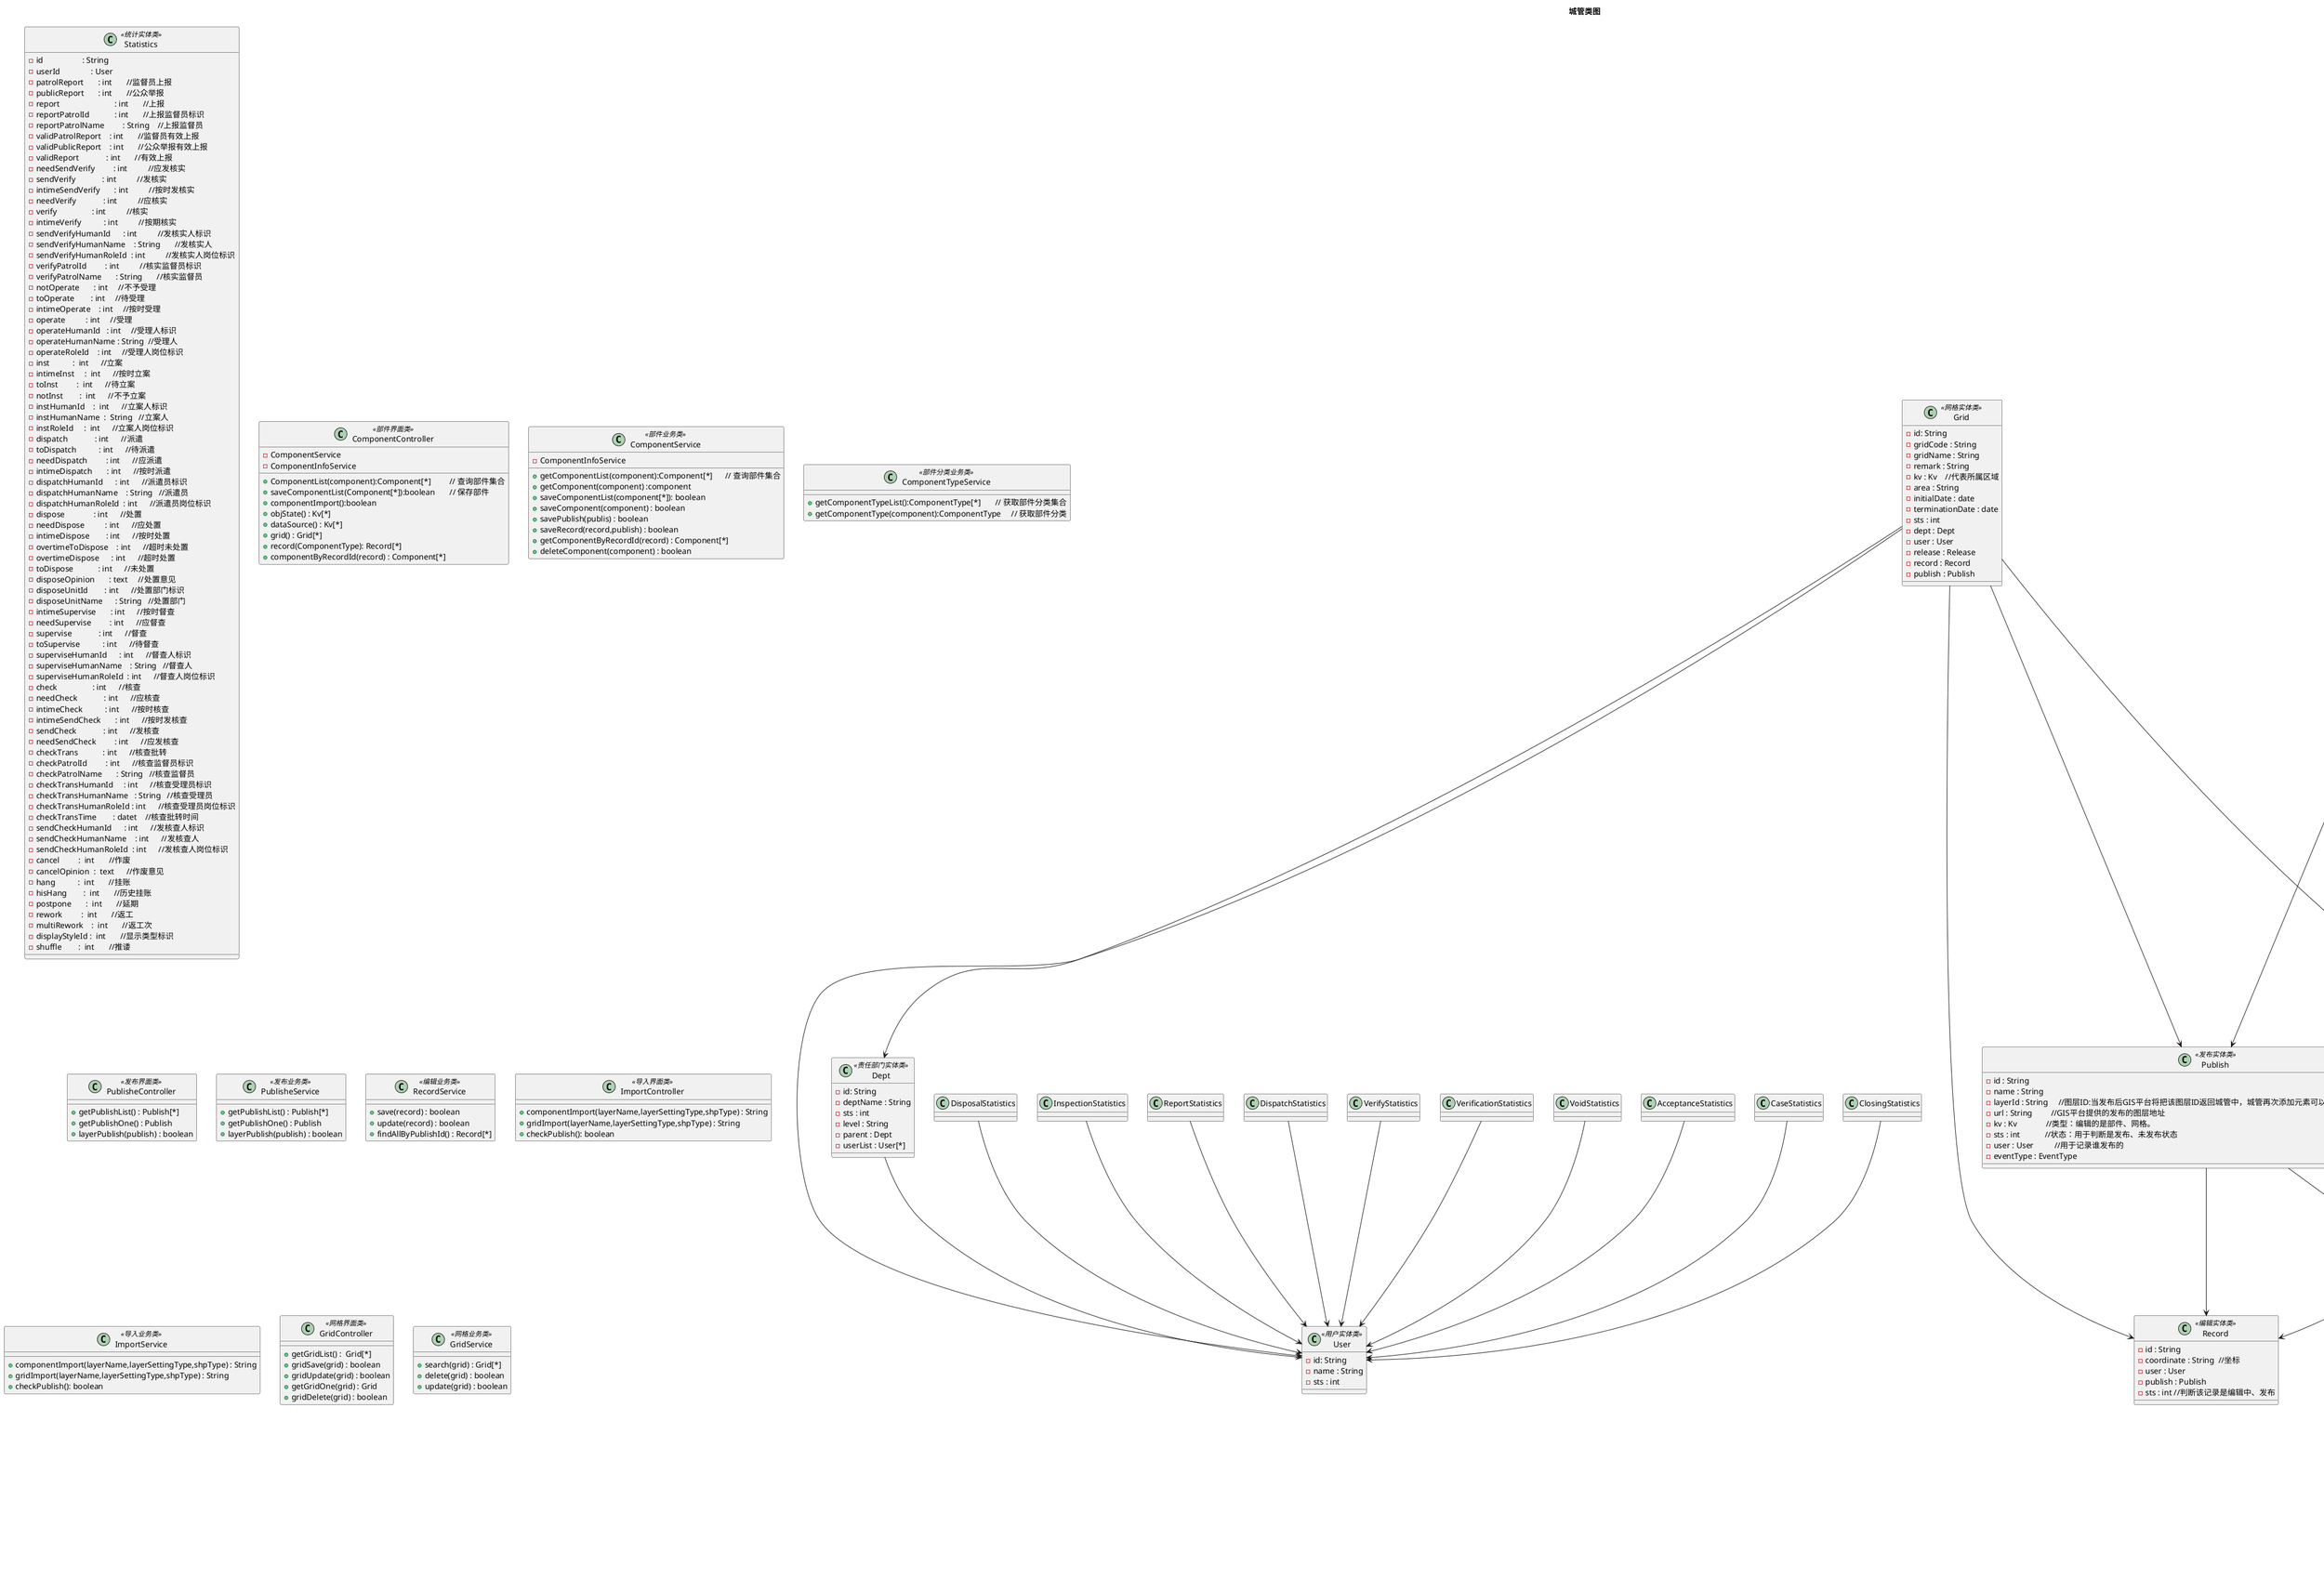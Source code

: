 @startuml
title 城管类图
class User <<用户实体类>>{
    -id: String
    -name : String
    -sts : int
}

class Dept<<责任部门实体类>>{
    -id: String
    -deptName : String
    -sts : int
    -level : String
    -parent : Dept
    -userList : User[*]
}

class Grid<<网格实体类>>{
    -id: String
    -gridCode : String
    -gridName : String
    -remark : String
    -kv : Kv    //代表所属区域
    -area : String
    -initialDate : date
    -terminationDate : date
    -sts : int
    -dept : Dept
    -user : User
    -release : Release
    -record : Record
    -publish : Publish
}

class Component<<部件实体类>>{
    -id: String
    -eventType : EventType
    -componentInfo : ComponentInfo
    -sts : int  // 用于记录该部件删除
    -publish : Publish
    -record : Record
}


class ComponentInfo<<部件信息实体类>>{
    -id : String
    -objId : String
    -objName : String
    -mainDeptCode : String
    -mainDept : String
    -ownershipDeptCode : String
    -ownershipDeptName : String
    -maintenanceDeptCode : String
    -maintenanceDeptName  : String
    -bgid : Grid
    -objState : Kv
    -initialDate : date
    -changeDate : date
    -dataSource : Kv
    -note : String
}

class Publish<<发布实体类>>{
    -id : String
    -name : String
    -layerId : String     //图层ID:当发布后GIS平台将把该图层ID返回城管中，城管再次添加元素可以找到对应GIS平台的哪个图层
    -url : String         //GIS平台提供的发布的图层地址
    -kv : Kv              //类型：编辑的是部件、网格。
    -sts : int            //状态：用于判断是发布、未发布状态
    -user : User          //用于记录谁发布的
    -eventType : EventType
}
class Record<<编辑实体类>>{
    -id : String
    -coordinate : String  //坐标
    -user : User
    -publish : Publish
    -sts : int //判断该记录是编辑中、发布
}

class Kv<<Kv实体类>>{
    -id : String
    -tableName : String
    -fieldName : String
    -value : String
    -sts : int
}

class Event<<案件实体类>>{
    -id : String
    -eventCode : String
    -eventTypeId : EventType     //分类id
    -represent : String
    -gridId : Grid
    -location : String
    -User : User
    -phone : String
    -eventSource : Kv
    -x : double
    -y : double
    -taskId : String
    -timeLimit : DeptTimeLimit
    -sts       : int             // 事件状态     派遣/挂起等等
    -recTypeId : Kv       //案件类型    日常  、转向普查、其他
    -region : Kv    //区域    一类区域  二类区域  三类区域
    -eventSate : Kv  // 案件状态
    -eventCondition : EventCondition
}

class EventType<<分类实体类>>{
    -id   : String
    -type : int
    -code : String
    -name : String
    -level : int 
    -parentId : String
}

class EventFile<<事件附件实体类>>{
    -id : String
    -fileName : String
    -eventId : Event
    -fileType ：int
}
class EventCondition<<立案条件实体类>>{
    -id : String
    -conditionValue : String
    -eventTypeId : EventType
}

class DeptTimeLimit<<专业部门时限实体类>>{
    -id : String
    -eventTypeId : EventType
    -level : Kv
    -timeLimit : int     //时限
}

class ProcessTimeLimit<<流程时限实体类>>{
    -id : String
    -taskName : String
    -level : Kv
    -timeLimit : int     //时限
}

class EventPhase<<流转记录实体类>>{
    -id : String
    -eventId : Event
    -userId : User
    -taskId : String             //流程图实例id  (步骤)
    -taskName : String           //流程名
    -opinions : String           //处理意见
    -eventFileId : EventFile     //附件
    -starTime : date
    -endTime  : date
    -deptTimeLimit  :  DeptTimeLimit
    -processTimeLimit  :  ProcessTimeLimit
}

class EventTime<<案件时间记录实体类>>{
    -id : String
    -eventId : Event
    -creatTime : Date           //上报时间
    -operateTime : Date         //受理时间
    -instTime : Date            //立案时间
    -dispatchTime : Date        //派遣时间
    -archiveTime : Date         //结案时间
    -cancelTime : Date          //作废时间
    -sendVerifyTime : Date      //发核实时间
    -sendCheckTime : Date       //发核查时间
    -verifyTime  : Date         //核实时间
    -checkTime : Date           //核查时间
    -disposeBeginTime : Date    //处置开始时间
    -disposeDeadline : Date     //处置截至时间
    -disposeEndTime : Date      //处置结束时间
    -superviseTime : Date       //督查时间
}

class Statistics<<统计实体类>>{
    -id                   : String
    -userId               : User
    -patrolReport	      : int       //监督员上报
    -publicReport	      : int       //公众举报
    -report			      : int       //上报
    -reportPatrolId	      : int       //上报监督员标识
    -reportPatrolName	  : String    //上报监督员
    -validPatrolReport    : int       //监督员有效上报
    -validPublicReport    : int       //公众举报有效上报
    -validReport		  : int       //有效上报
    -needSendVerify         : int          //应发核实               
    -sendVerify             : int          //发核实
    -intimeSendVerify       : int          //按时发核实
    -needVerify             : int          //应核实
    -verify                 : int          //核实
    -intimeVerify           : int          //按期核实
    -sendVerifyHumanId      : int          //发核实人标识
    -sendVerifyHumanName    : String       //发核实人
    -sendVerifyHumanRoleId  : int          //发核实人岗位标识
    -verifyPatrolId         : int          //核实监督员标识
    -verifyPatrolName       : String       //核实监督员
    -notOperate       : int     //不予受理
    -toOperate        : int     //待受理
    -intimeOperate    : int     //按时受理
    -operate          : int     //受理
    -operateHumanId   : int     //受理人标识
    -operateHumanName : String  //受理人
    -operateRoleId    : int     //受理人岗位标识
    -inst           :  int      //立案
    -intimeInst     :  int      //按时立案
    -toInst         :  int      //待立案
    -notInst        :  int      //不予立案
    -instHumanId    :  int      //立案人标识
    -instHumanName  :  String   //立案人
    -instRoleId     :  int      //立案人岗位标识
    -dispatch             : int      //派遣         
    -toDispatch           : int      //待派遣       
    -needDispatch         : int      //应派遣       
    -intimeDispatch       : int      //按时派遣     
    -dispatchHumanId      : int      //派遣员标识     
    -dispatchHumanName    : String   //派遣员         
    -dispatchHumanRoleId  : int      //派遣员岗位标识 
    -dispose              : int      //处置         
    -needDispose          : int      //应处置       
    -intimeDispose        : int      //按时处置     
    -overtimeToDispose    : int      //超时未处置   
    -overtimeDispose      : int      //超时处置     
    -toDispose            : int      //未处置       
    -disposeOpinion       : text     //处置意见       
    -disposeUnitId        : int      //处置部门标识   
    -disposeUnitName      : String   //处置部门   
    -intimeSupervise       : int      //按时督查   	
    -needSupervise         : int      //应督查   		
    -supervise             : int      //督查    		
    -toSupervise           : int      //待督查   		
    -superviseHumanId      : int      //督查人标识   	
    -superviseHumanName    : String   //督查人    		
    -superviseHumanRoleId  : int      //督查人岗位标识
    -check                 : int      //核查            
    -needCheck             : int      //应核查          
    -intimeCheck           : int      //按时核查        
    -intimeSendCheck       : int      //按时发核查      
    -sendCheck             : int      //发核查          
    -needSendCheck         : int      //应发核查        
    -checkTrans            : int      //核查批转        
    -checkPatrolId         : int      //核查监督员标识    
    -checkPatrolName       : String   //核查监督员        
    -checkTransHumanId     : int      //核查受理员标识    
    -checkTransHumanName   : String   //核查受理员        
    -checkTransHumanRoleId : int      //核查受理员岗位标识
    -checkTransTime        : datet    //核查批转时间      
    -sendCheckHumanId      : int      //发核查人标识      
    -sendCheckHumanName    : int      //发核查人          
    -sendCheckHumanRoleId  : int      //发核查人岗位标识  
    -cancel         :  int       //作废       
    -cancelOpinion  :  text      //作废意见     
    -hang           :  int       //挂账       
    -hisHang        :  int       //历史挂账   
    -postpone       :  int       //延期       
    -rework         :  int       //返工       
    -multiRework    :  int       //返工次     
    -displayStyleId :  int       //显示类型标识 
    -shuffle        :  int       //推诿         
}


class ComponentController<<部件界面类>>{
    -ComponentService
    -ComponentInfoService
    +ComponentList(component):Component[*]         // 查询部件集合
    +saveComponentList(Component[*]):boolean       // 保存部件
    +componentImport():boolean
    +objState() : Kv[*]
    +dataSource() : Kv[*]
    +grid() : Grid[*]
    +record(ComponentType): Record[*]
    +componentByRecordId(record) : Component[*]
}

class ComponentService<<部件业务类>>{
    -ComponentInfoService
    +getComponentList(component):Component[*]      // 查询部件集合
    +getComponent(component) :component
    +saveComponentList(component[*]): boolean
    +saveComponent(component) : boolean
    +savePublish(publis) : boolean
    +saveRecord(record,publish) : boolean
    +getComponentByRecordId(record) : Component[*]
    +deleteComponent(component) : boolean
}
class ComponentTypeService<<部件分类业务类>>{
    +getComponentTypeList():ComponentType[*]       // 获取部件分类集合
    +getComponentType(component):ComponentType     // 获取部件分类
}

class PublisheController<<发布界面类>>{
    +getPublishList() : Publish[*]
    +getPublishOne() : Publish
    +layerPublish(publish) : boolean
}
class PublisheService<<发布业务类>>{
    +getPublishList() : Publish[*]
    +getPublishOne() : Publish
    +layerPublish(publish) : boolean
}

class RecordService<<编辑业务类>>{
    +save(record) : boolean
    +update(record) : boolean
    +findAllByPublishId() : Record[*]
}
class ImportController<<导入界面类>>{
    +componentImport(layerName,layerSettingType,shpType) : String
    +gridImport(layerName,layerSettingType,shpType) : String
    +checkPublish(): boolean
}
class ImportService<<导入业务类>>{
    +componentImport(layerName,layerSettingType,shpType) : String
    +gridImport(layerName,layerSettingType,shpType) : String
    +checkPublish(): boolean
}

class GridController<<网格界面类>>{
    +getGridList() :  Grid[*]
    +gridSave(grid) : boolean
    +gridUpdate(grid) : boolean
    +getGridOne(grid) : Grid
    +gridDelete(grid) : boolean
}

class GridService<<网格业务类>>{
    +search(grid) : Grid[*]
    +delete(grid) : boolean
    +update(grid) : boolean

}






Dept --> User
Grid --> User
Grid --> Dept
Grid --> Record
Grid --> Publish
Grid --|> Kv
Component --> ComponentInfo
Component --> Record
Component --> Publish
ComponentInfo --|> Kv
Publish --> Record
Publish --|> Kv
Event --> EventType
EventCondition -->  EventType 
Event --|> Kv
Event --|> EventTime
Event --|> EventPhase
EventType -->  DeptTimeLimit
EventPhase --> DeptTimeLimit 
EventPhase --> ProcessTimeLimit 
EventPhase --> EventFile
ReportStatistics --> User
VerifyStatistics --> User
AcceptanceStatistics --> User
CaseStatistics --> User
DispatchStatistics --> User
DisposalStatistics --> User
InspectionStatistics --> User
VerificationStatistics --> User
ClosingStatistics --> User
VoidStatistics --> User






' ComponentController --> ComponentService
' PublisheController --> PublisheService
' ImportController --> ImportService
' GridController --> GridService


' GridService --> RecordService
' GridService --> KVService
' GridService --> UserService
' PublishService --> RecordService
' PublishService --> GridService
' ComponentService --> PublishService
' ComponentService --> RecordService



' ComponentService ..> Component
' PublisheService ..> Publish
' RecordService ..> Record




@enduml
